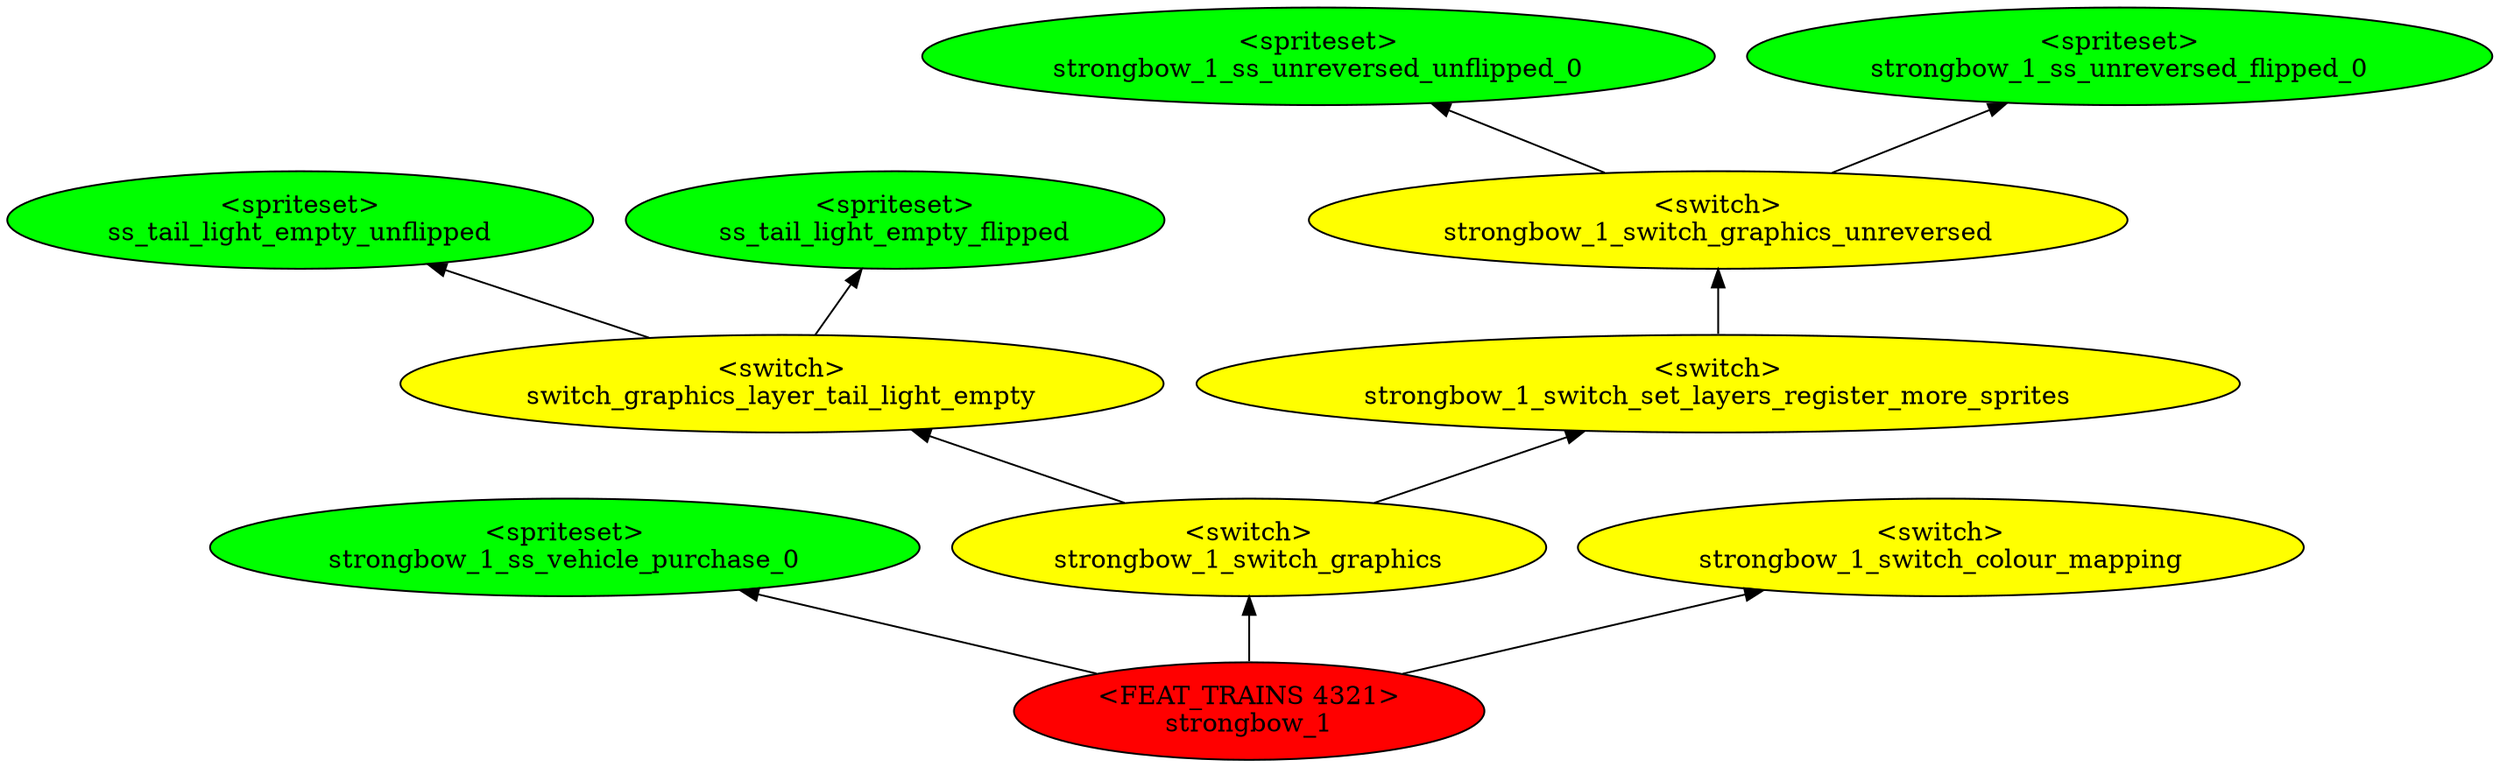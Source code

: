 digraph {
rankdir="BT"
ss_tail_light_empty_unflipped [fillcolor=green style="filled" label="<spriteset>\nss_tail_light_empty_unflipped"]
ss_tail_light_empty_flipped [fillcolor=green style="filled" label="<spriteset>\nss_tail_light_empty_flipped"]
switch_graphics_layer_tail_light_empty [fillcolor=yellow style="filled" label="<switch>\nswitch_graphics_layer_tail_light_empty"]
strongbow_1_ss_unreversed_unflipped_0 [fillcolor=green style="filled" label="<spriteset>\nstrongbow_1_ss_unreversed_unflipped_0"]
strongbow_1_ss_unreversed_flipped_0 [fillcolor=green style="filled" label="<spriteset>\nstrongbow_1_ss_unreversed_flipped_0"]
strongbow_1_switch_graphics_unreversed [fillcolor=yellow style="filled" label="<switch>\nstrongbow_1_switch_graphics_unreversed"]
strongbow_1_ss_vehicle_purchase_0 [fillcolor=green style="filled" label="<spriteset>\nstrongbow_1_ss_vehicle_purchase_0"]
strongbow_1_switch_set_layers_register_more_sprites [fillcolor=yellow style="filled" label="<switch>\nstrongbow_1_switch_set_layers_register_more_sprites"]
strongbow_1_switch_graphics [fillcolor=yellow style="filled" label="<switch>\nstrongbow_1_switch_graphics"]
strongbow_1_switch_colour_mapping [fillcolor=yellow style="filled" label="<switch>\nstrongbow_1_switch_colour_mapping"]
strongbow_1 [fillcolor=red style="filled" label="<FEAT_TRAINS 4321>\nstrongbow_1"]
strongbow_1->strongbow_1_ss_vehicle_purchase_0
strongbow_1_switch_graphics_unreversed->strongbow_1_ss_unreversed_unflipped_0
strongbow_1_switch_graphics->strongbow_1_switch_set_layers_register_more_sprites
switch_graphics_layer_tail_light_empty->ss_tail_light_empty_flipped
strongbow_1->strongbow_1_switch_graphics
strongbow_1->strongbow_1_switch_colour_mapping
strongbow_1_switch_set_layers_register_more_sprites->strongbow_1_switch_graphics_unreversed
switch_graphics_layer_tail_light_empty->ss_tail_light_empty_unflipped
strongbow_1_switch_graphics_unreversed->strongbow_1_ss_unreversed_flipped_0
strongbow_1_switch_graphics->switch_graphics_layer_tail_light_empty
}
